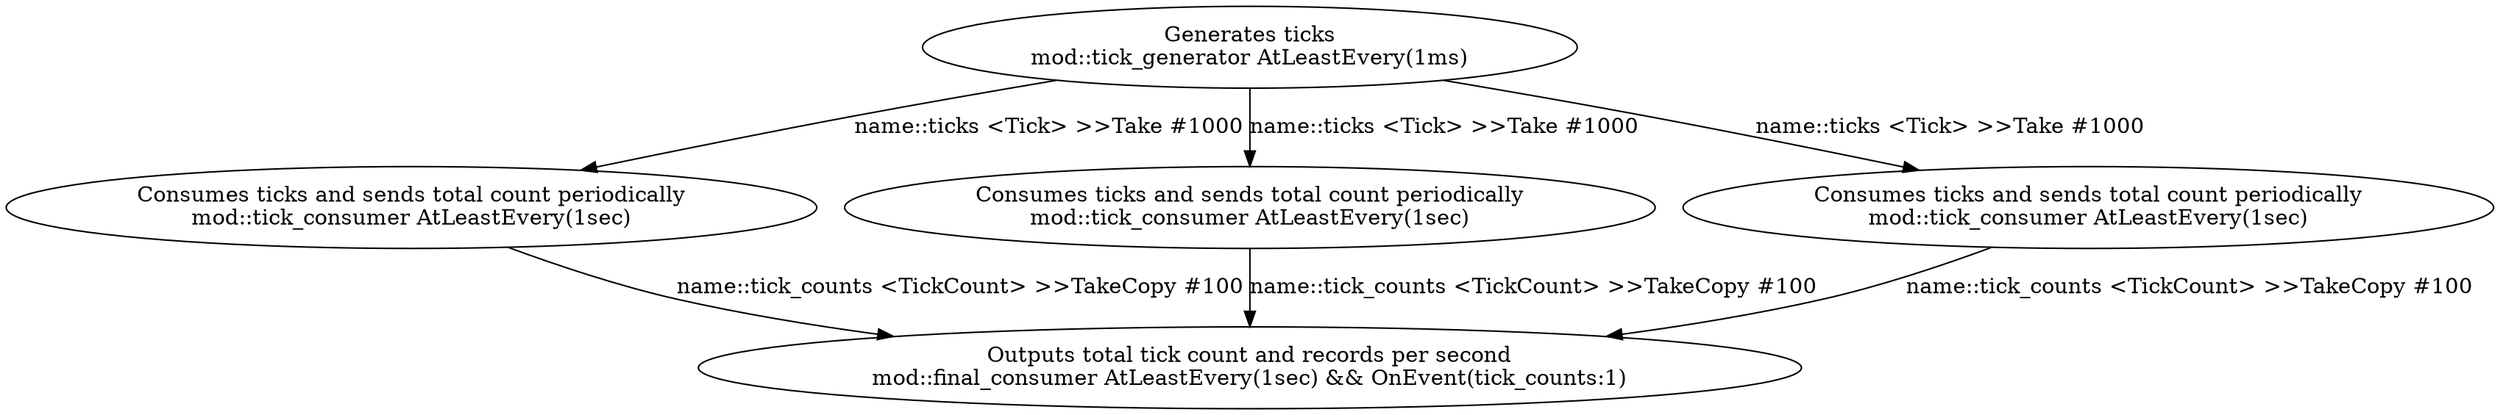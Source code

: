 digraph HighPerformanceTickSystem {

    TickGenerator [label="Generates ticks\nmod::tick_generator AtLeastEvery(1ms)"];
    FinalConsumer [label="Outputs total tick count and records per second\nmod::final_consumer AtLeastEvery(1sec) && OnEvent(tick_counts:1)"];

    TickConsumer1 [label="Consumes ticks and sends total count periodically\nmod::tick_consumer AtLeastEvery(1sec)"];
    TickConsumer2 [label="Consumes ticks and sends total count periodically\nmod::tick_consumer AtLeastEvery(1sec)"];
    TickConsumer3 [label="Consumes ticks and sends total count periodically\nmod::tick_consumer AtLeastEvery(1sec)"];

    TickGenerator -> TickConsumer1 [label="name::ticks <Tick> >>Take #1000"];
    TickGenerator -> TickConsumer2 [label="name::ticks <Tick> >>Take #1000"];
    TickGenerator -> TickConsumer3 [label="name::ticks <Tick> >>Take #1000"];

    TickConsumer1 -> FinalConsumer [label="name::tick_counts <TickCount> >>TakeCopy #100"];
    TickConsumer2 -> FinalConsumer [label="name::tick_counts <TickCount> >>TakeCopy #100"];
    TickConsumer3 -> FinalConsumer [label="name::tick_counts <TickCount> >>TakeCopy #100"];
}


